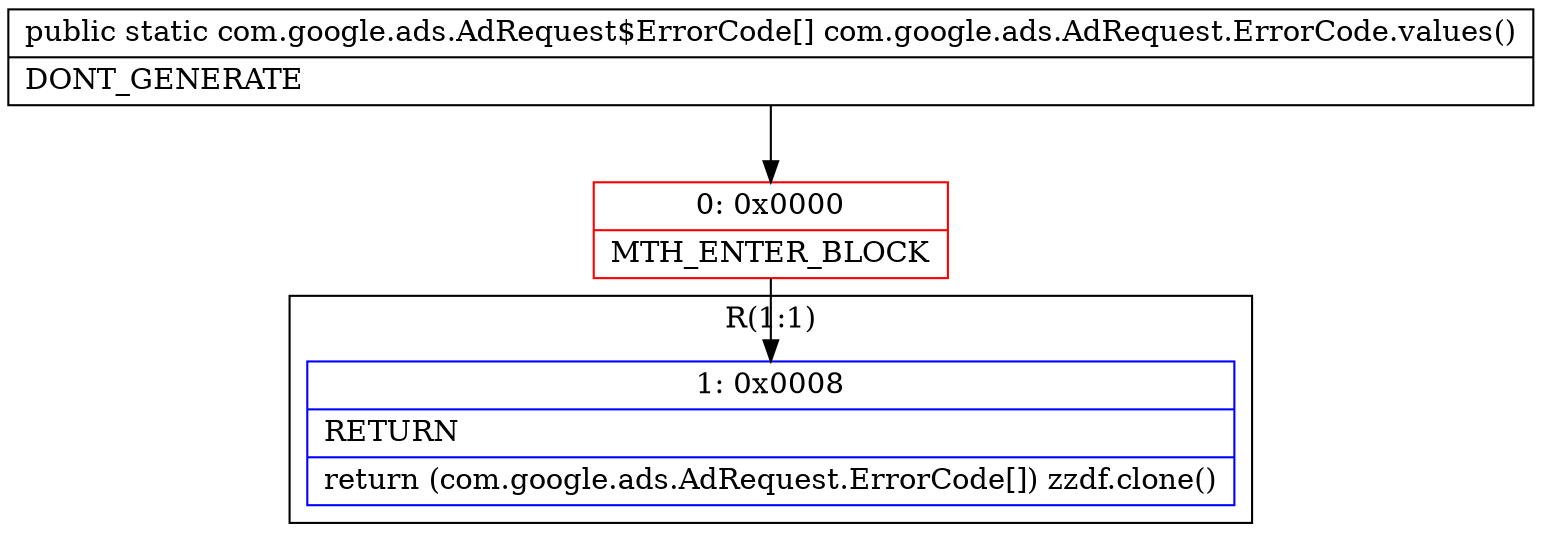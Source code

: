 digraph "CFG forcom.google.ads.AdRequest.ErrorCode.values()[Lcom\/google\/ads\/AdRequest$ErrorCode;" {
subgraph cluster_Region_1226428224 {
label = "R(1:1)";
node [shape=record,color=blue];
Node_1 [shape=record,label="{1\:\ 0x0008|RETURN\l|return (com.google.ads.AdRequest.ErrorCode[]) zzdf.clone()\l}"];
}
Node_0 [shape=record,color=red,label="{0\:\ 0x0000|MTH_ENTER_BLOCK\l}"];
MethodNode[shape=record,label="{public static com.google.ads.AdRequest$ErrorCode[] com.google.ads.AdRequest.ErrorCode.values()  | DONT_GENERATE\l}"];
MethodNode -> Node_0;
Node_0 -> Node_1;
}

